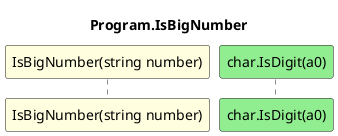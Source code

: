 @startuml Program.IsBigNumber
title Program.IsBigNumber
participant "IsBigNumber(string number)" as IsBigNumber_p0 #LightYellow
participant "char.IsDigit(a0)" as char.IsDigit_a0 #LightGreen
autonumber
@enduml
